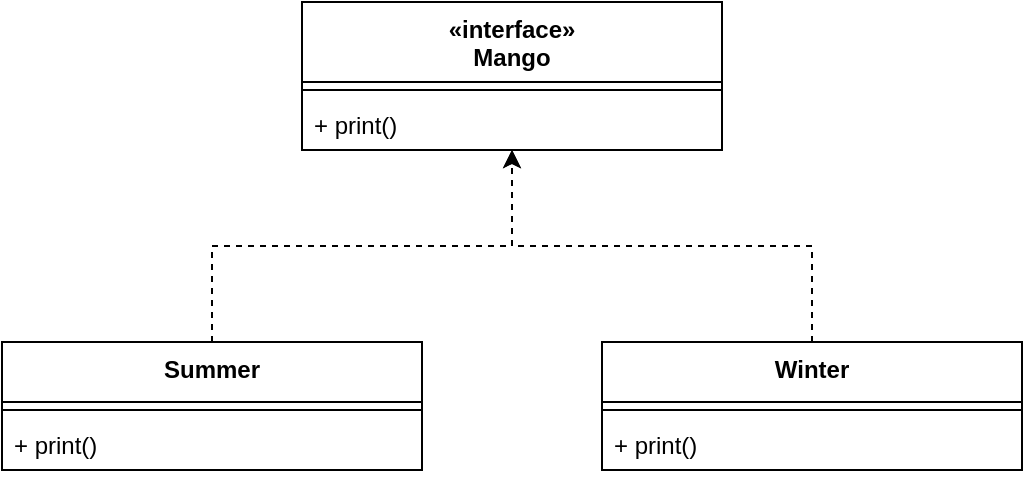 <mxfile version="13.6.2" type="device"><diagram id="6CnTyUZRb3IP2vdiWPMz" name="Page-1"><mxGraphModel dx="868" dy="510" grid="1" gridSize="10" guides="1" tooltips="1" connect="1" arrows="1" fold="1" page="1" pageScale="1" pageWidth="850" pageHeight="1100" math="0" shadow="0"><root><mxCell id="0"/><mxCell id="1" parent="0"/><mxCell id="CYr4QrrlOH7CT-9X-_Ap-35" style="edgeStyle=orthogonalEdgeStyle;rounded=0;orthogonalLoop=1;jettySize=auto;html=1;exitX=0.5;exitY=0;exitDx=0;exitDy=0;" parent="1" target="CYr4QrrlOH7CT-9X-_Ap-16" edge="1"><mxGeometry relative="1" as="geometry"><Array as="points"><mxPoint x="390" y="279"/><mxPoint x="550" y="279"/></Array><mxPoint x="390" y="310" as="sourcePoint"/></mxGeometry></mxCell><mxCell id="CYr4QrrlOH7CT-9X-_Ap-7" value="«interface»&#10;Mango" style="swimlane;fontStyle=1;align=center;verticalAlign=top;childLayout=stackLayout;horizontal=1;startSize=40;horizontalStack=0;resizeParent=1;resizeParentMax=0;resizeLast=0;collapsible=1;marginBottom=0;" parent="1" vertex="1"><mxGeometry x="310" y="100" width="210" height="74" as="geometry"/></mxCell><mxCell id="CYr4QrrlOH7CT-9X-_Ap-9" value="" style="line;strokeWidth=1;fillColor=none;align=left;verticalAlign=middle;spacingTop=-1;spacingLeft=3;spacingRight=3;rotatable=0;labelPosition=right;points=[];portConstraint=eastwest;" parent="CYr4QrrlOH7CT-9X-_Ap-7" vertex="1"><mxGeometry y="40" width="210" height="8" as="geometry"/></mxCell><mxCell id="CYr4QrrlOH7CT-9X-_Ap-10" value="+ print()" style="text;strokeColor=none;fillColor=none;align=left;verticalAlign=top;spacingLeft=4;spacingRight=4;overflow=hidden;rotatable=0;points=[[0,0.5],[1,0.5]];portConstraint=eastwest;" parent="CYr4QrrlOH7CT-9X-_Ap-7" vertex="1"><mxGeometry y="48" width="210" height="26" as="geometry"/></mxCell><mxCell id="2yfjaMPJTVNyhG022XqC-8" style="edgeStyle=orthogonalEdgeStyle;rounded=0;orthogonalLoop=1;jettySize=auto;html=1;exitX=0.5;exitY=0;exitDx=0;exitDy=0;dashed=1;" edge="1" parent="1" source="2yfjaMPJTVNyhG022XqC-4" target="CYr4QrrlOH7CT-9X-_Ap-7"><mxGeometry relative="1" as="geometry"/></mxCell><mxCell id="2yfjaMPJTVNyhG022XqC-4" value="Winter" style="swimlane;fontStyle=1;align=center;verticalAlign=top;childLayout=stackLayout;horizontal=1;startSize=30;horizontalStack=0;resizeParent=1;resizeParentMax=0;resizeLast=0;collapsible=1;marginBottom=0;" vertex="1" parent="1"><mxGeometry x="460" y="270" width="210" height="64" as="geometry"/></mxCell><mxCell id="2yfjaMPJTVNyhG022XqC-5" value="" style="line;strokeWidth=1;fillColor=none;align=left;verticalAlign=middle;spacingTop=-1;spacingLeft=3;spacingRight=3;rotatable=0;labelPosition=right;points=[];portConstraint=eastwest;" vertex="1" parent="2yfjaMPJTVNyhG022XqC-4"><mxGeometry y="30" width="210" height="8" as="geometry"/></mxCell><mxCell id="2yfjaMPJTVNyhG022XqC-6" value="+ print()" style="text;strokeColor=none;fillColor=none;align=left;verticalAlign=top;spacingLeft=4;spacingRight=4;overflow=hidden;rotatable=0;points=[[0,0.5],[1,0.5]];portConstraint=eastwest;" vertex="1" parent="2yfjaMPJTVNyhG022XqC-4"><mxGeometry y="38" width="210" height="26" as="geometry"/></mxCell><mxCell id="2yfjaMPJTVNyhG022XqC-7" style="edgeStyle=orthogonalEdgeStyle;rounded=0;orthogonalLoop=1;jettySize=auto;html=1;dashed=1;" edge="1" parent="1" source="2yfjaMPJTVNyhG022XqC-1" target="CYr4QrrlOH7CT-9X-_Ap-7"><mxGeometry relative="1" as="geometry"/></mxCell><mxCell id="2yfjaMPJTVNyhG022XqC-1" value="Summer" style="swimlane;fontStyle=1;align=center;verticalAlign=top;childLayout=stackLayout;horizontal=1;startSize=30;horizontalStack=0;resizeParent=1;resizeParentMax=0;resizeLast=0;collapsible=1;marginBottom=0;" vertex="1" parent="1"><mxGeometry x="160" y="270" width="210" height="64" as="geometry"/></mxCell><mxCell id="2yfjaMPJTVNyhG022XqC-2" value="" style="line;strokeWidth=1;fillColor=none;align=left;verticalAlign=middle;spacingTop=-1;spacingLeft=3;spacingRight=3;rotatable=0;labelPosition=right;points=[];portConstraint=eastwest;" vertex="1" parent="2yfjaMPJTVNyhG022XqC-1"><mxGeometry y="30" width="210" height="8" as="geometry"/></mxCell><mxCell id="2yfjaMPJTVNyhG022XqC-3" value="+ print()" style="text;strokeColor=none;fillColor=none;align=left;verticalAlign=top;spacingLeft=4;spacingRight=4;overflow=hidden;rotatable=0;points=[[0,0.5],[1,0.5]];portConstraint=eastwest;" vertex="1" parent="2yfjaMPJTVNyhG022XqC-1"><mxGeometry y="38" width="210" height="26" as="geometry"/></mxCell></root></mxGraphModel></diagram></mxfile>